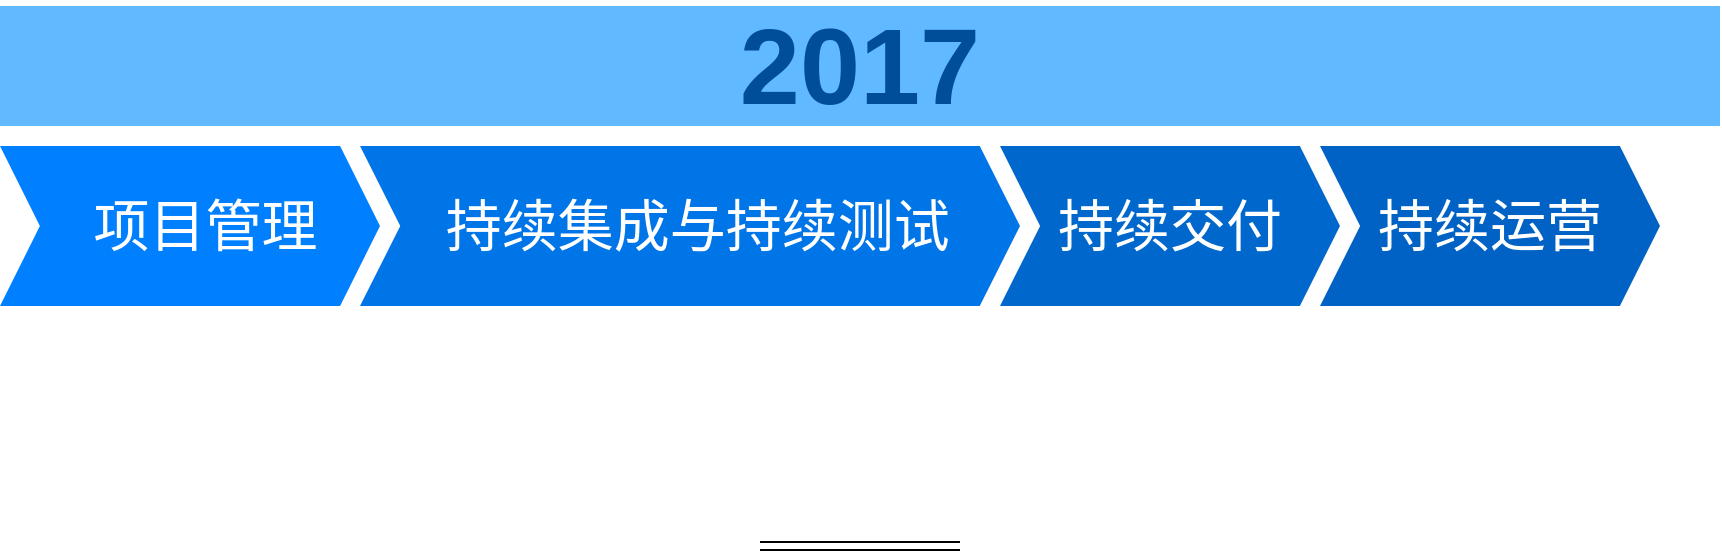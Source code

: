 <mxfile version="14.1.9" type="github">
  <diagram name="Page-1" id="d9b1e647-80fa-b4a2-5024-87a742678bcc">
    <mxGraphModel dx="1186" dy="773" grid="1" gridSize="10" guides="1" tooltips="1" connect="1" arrows="1" fold="1" page="1" pageScale="1" pageWidth="1100" pageHeight="850" background="#ffffff" math="0" shadow="0">
      <root>
        <mxCell id="0" />
        <mxCell id="1" parent="0" />
        <mxCell id="57fe6abec08f04cb-1" value="&amp;nbsp; 项目管理" style="shape=step;whiteSpace=wrap;html=1;fontSize=28;fillColor=#0080FF;fontColor=#FFFFFF;strokeColor=none;align=center;size=0.105;" parent="1" vertex="1">
          <mxGeometry x="120" y="180" width="190" height="80" as="geometry" />
        </mxCell>
        <mxCell id="57fe6abec08f04cb-3" value="持续交付" style="shape=step;whiteSpace=wrap;html=1;fontSize=28;fillColor=#0067CC;fontColor=#FFFFFF;strokeColor=none;size=0.118;" parent="1" vertex="1">
          <mxGeometry x="620" y="180" width="170" height="80" as="geometry" />
        </mxCell>
        <mxCell id="57fe6abec08f04cb-4" value="持续运营" style="shape=step;whiteSpace=wrap;html=1;fontSize=28;fillColor=#0062C4;fontColor=#FFFFFF;strokeColor=none;size=0.118;" parent="1" vertex="1">
          <mxGeometry x="780" y="180" width="170" height="80" as="geometry" />
        </mxCell>
        <mxCell id="57fe6abec08f04cb-7" value="2017" style="text;html=1;strokeColor=none;fillColor=#61BAFF;align=center;verticalAlign=middle;whiteSpace=wrap;fontSize=54;fontStyle=1;fontColor=#004D99;" parent="1" vertex="1">
          <mxGeometry x="120" y="110" width="860" height="60" as="geometry" />
        </mxCell>
        <mxCell id="NXsfvVfhCRuZot-71Uk9-2" value="" style="shape=link;html=1;" edge="1" parent="1">
          <mxGeometry width="100" relative="1" as="geometry">
            <mxPoint x="500" y="380" as="sourcePoint" />
            <mxPoint x="600" y="380" as="targetPoint" />
          </mxGeometry>
        </mxCell>
        <mxCell id="57fe6abec08f04cb-2" value="&lt;span&gt;&amp;nbsp;持续集成与持续测试&lt;/span&gt;" style="shape=step;whiteSpace=wrap;html=1;fontSize=28;fillColor=#0075E8;fontColor=#FFFFFF;strokeColor=none;size=0.061;" parent="1" vertex="1">
          <mxGeometry x="300" y="180" width="330" height="80" as="geometry" />
        </mxCell>
      </root>
    </mxGraphModel>
  </diagram>
</mxfile>
